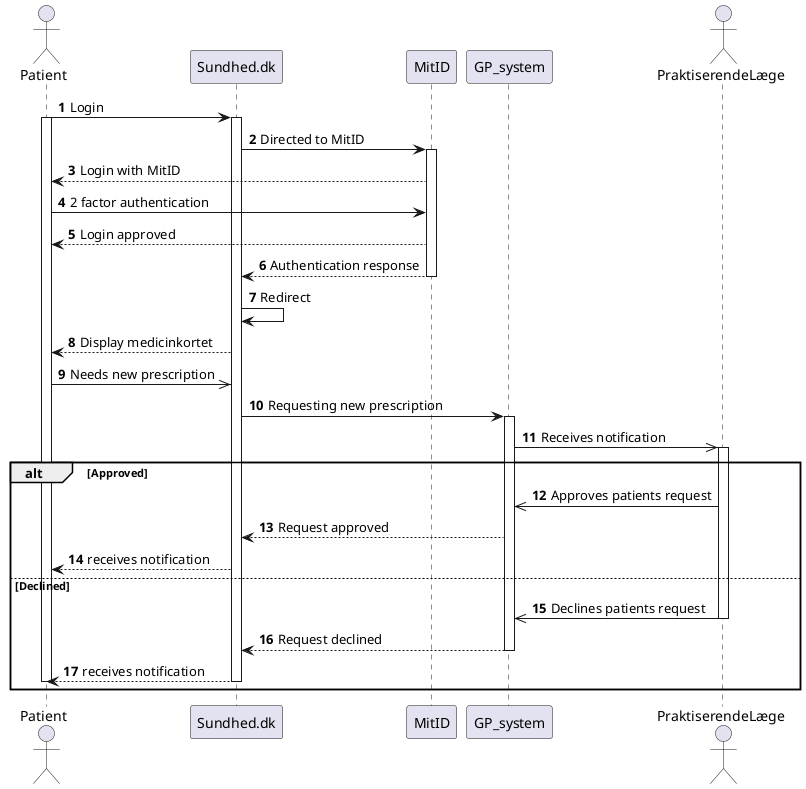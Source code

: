 @startuml

skinparam sequenceMessageAlign left
actor Patient as a1
participant Sundhed.dk as p1
participant MitID as p2
participant GP_system as p3
actor PraktiserendeLæge as a2

autonumber
a1->p1:Login
activate a1
activate p1
p1->p2: Directed to MitID
activate p2
p2-->a1:Login with MitID
a1->p2:2 factor authentication
p2-->a1:Login approved
p2-->p1:Authentication response
deactivate p2
p1->p1:Redirect
p1-->a1:Display medicinkortet
a1->>p1:Needs new prescription
p1->p3:Requesting new prescription
activate p3
p3->>a2:Receives notification
activate a2

alt Approved
    a2->>p3:Approves patients request
    p3-->p1:Request approved
    p1-->a1:receives notification
else Declined
    a2->>p3:Declines patients request
    deactivate a2
    p3-->p1:Request declined
    deactivate p3
    p1-->a1:receives notification
    deactivate a1
    deactivate p1
end
@enduml
